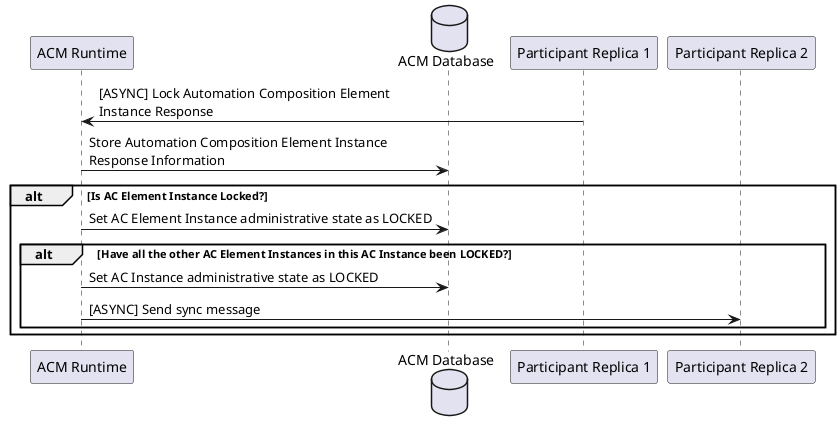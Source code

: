@startuml

participant "ACM Runtime"
database "ACM Database"
participant "Participant Replica 1"
participant "Participant Replica 2"

"ACM Runtime" <- "Participant Replica 1": [ASYNC] Lock Automation Composition Element \nInstance Response
"ACM Runtime" -> "ACM Database": Store Automation Composition Element Instance \nResponse Information

alt Is AC Element Instance Locked?
 "ACM Runtime" -> "ACM Database": Set AC Element Instance administrative state as LOCKED
 alt Have all the other AC Element Instances in this AC Instance been LOCKED?
  "ACM Runtime" -> "ACM Database": Set AC Instance administrative state as LOCKED
  "ACM Runtime" -> "Participant Replica 2": [ASYNC] Send sync message
  end
end

@enduml
